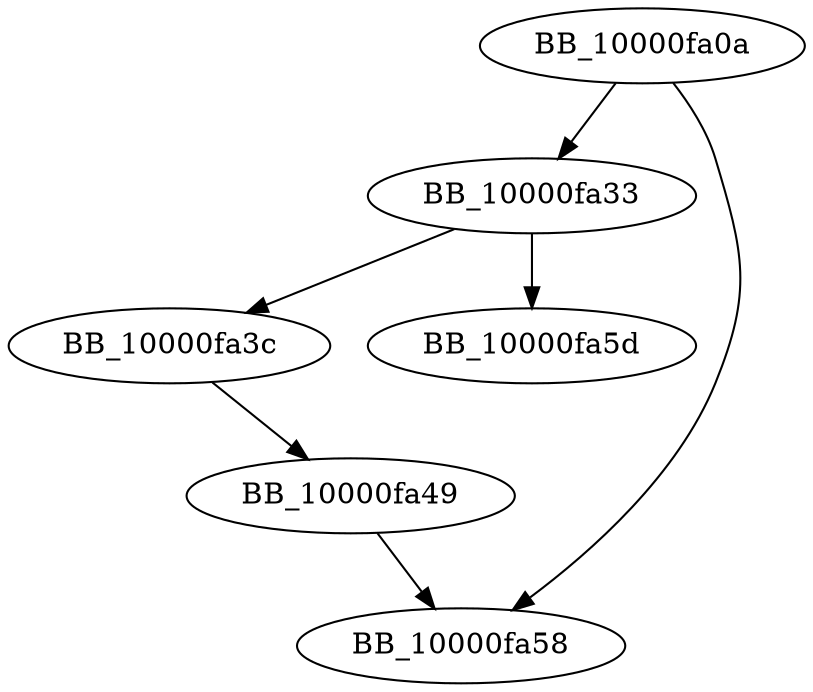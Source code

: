 DiGraph __ZNSt12_Vector_baseISsSaISsEEC2EmRKS0_{
BB_10000fa0a->BB_10000fa33
BB_10000fa0a->BB_10000fa58
BB_10000fa33->BB_10000fa3c
BB_10000fa33->BB_10000fa5d
BB_10000fa3c->BB_10000fa49
BB_10000fa49->BB_10000fa58
}
